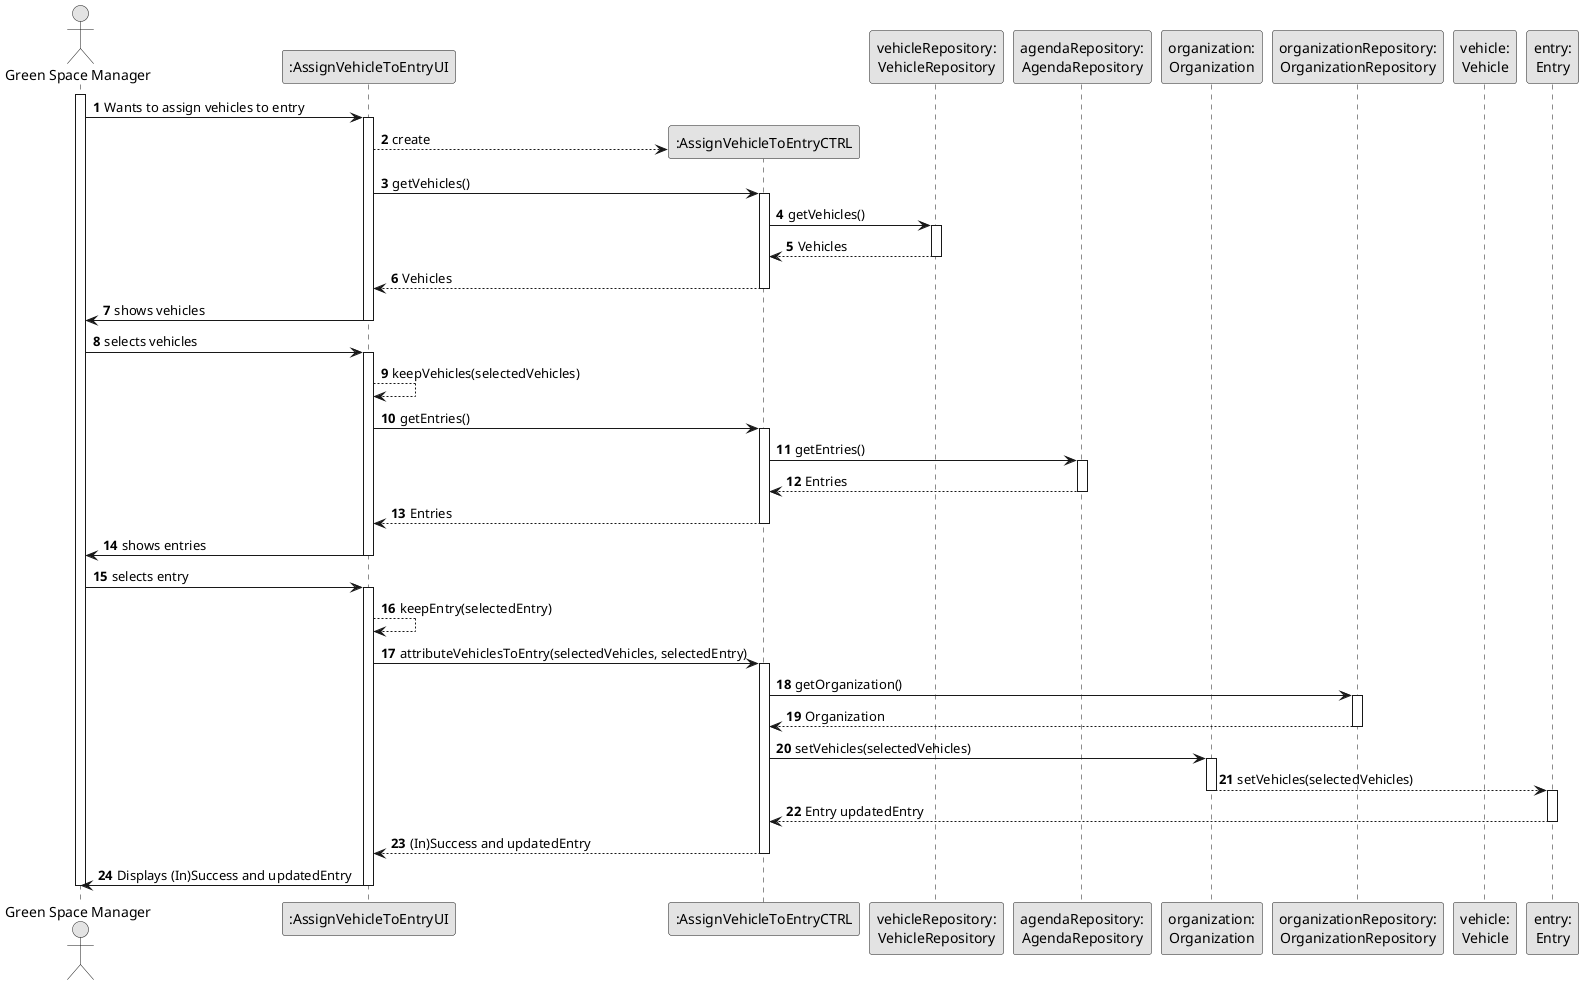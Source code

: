 @startuml
skinparam monochrome true
skinparam packageStyle rectangle
skinparam shadowing false

autonumber

actor "Green Space Manager" as GSM
participant ":AssignVehicleToEntryUI" as UI
participant ":AssignVehicleToEntryCTRL" as CTRL
participant "vehicleRepository:\nVehicleRepository" as VehicleRepository
participant "agendaRepository:\nAgendaRepository" as AgendaRepository
participant "organization:\nOrganization" as Org
participant "organizationRepository:\nOrganizationRepository" as OrgRepository
participant "vehicle:\nVehicle" as Vehicle
participant "entry:\nEntry" as Entry

activate GSM
    GSM -> UI : Wants to assign vehicles to entry
    activate UI
        UI --> CTRL** : create
        UI -> CTRL : getVehicles()
        activate CTRL
            CTRL -> VehicleRepository : getVehicles()
                activate VehicleRepository
                    VehicleRepository --> CTRL : Vehicles
                deactivate VehicleRepository
        CTRL --> UI : Vehicles
        deactivate CTRL
        UI -> GSM : shows vehicles
        deactivate UI
        GSM -> UI : selects vehicles
        activate UI
        UI --> UI : keepVehicles(selectedVehicles)
        UI -> CTRL : getEntries()

      activate CTRL
                  CTRL -> AgendaRepository : getEntries()
                      activate AgendaRepository
                          AgendaRepository --> CTRL : Entries
                      deactivate AgendaRepository


              CTRL --> UI : Entries
              deactivate CTRL

        UI -> GSM : shows entries
        deactivate UI
        GSM -> UI : selects entry
        activate UI
        UI --> UI : keepEntry(selectedEntry)
        UI -> CTRL : attributeVehiclesToEntry(selectedVehicles, selectedEntry)
        activate CTRL
            CTRL -> OrgRepository : getOrganization()
                activate OrgRepository
                    OrgRepository --> CTRL : Organization
                deactivate OrgRepository


            CTRL -> Org : setVehicles(selectedVehicles)
            activate Org
            Org --> Entry : setVehicles(selectedVehicles)
            deactivate Org
            activate Entry
            Entry --> CTRL : Entry updatedEntry
            deactivate Entry

        CTRL --> UI : (In)Success and updatedEntry

        deactivate CTRL

        UI-> GSM : Displays (In)Success and updatedEntry
    deactivate UI
deactivate GSM
@enduml